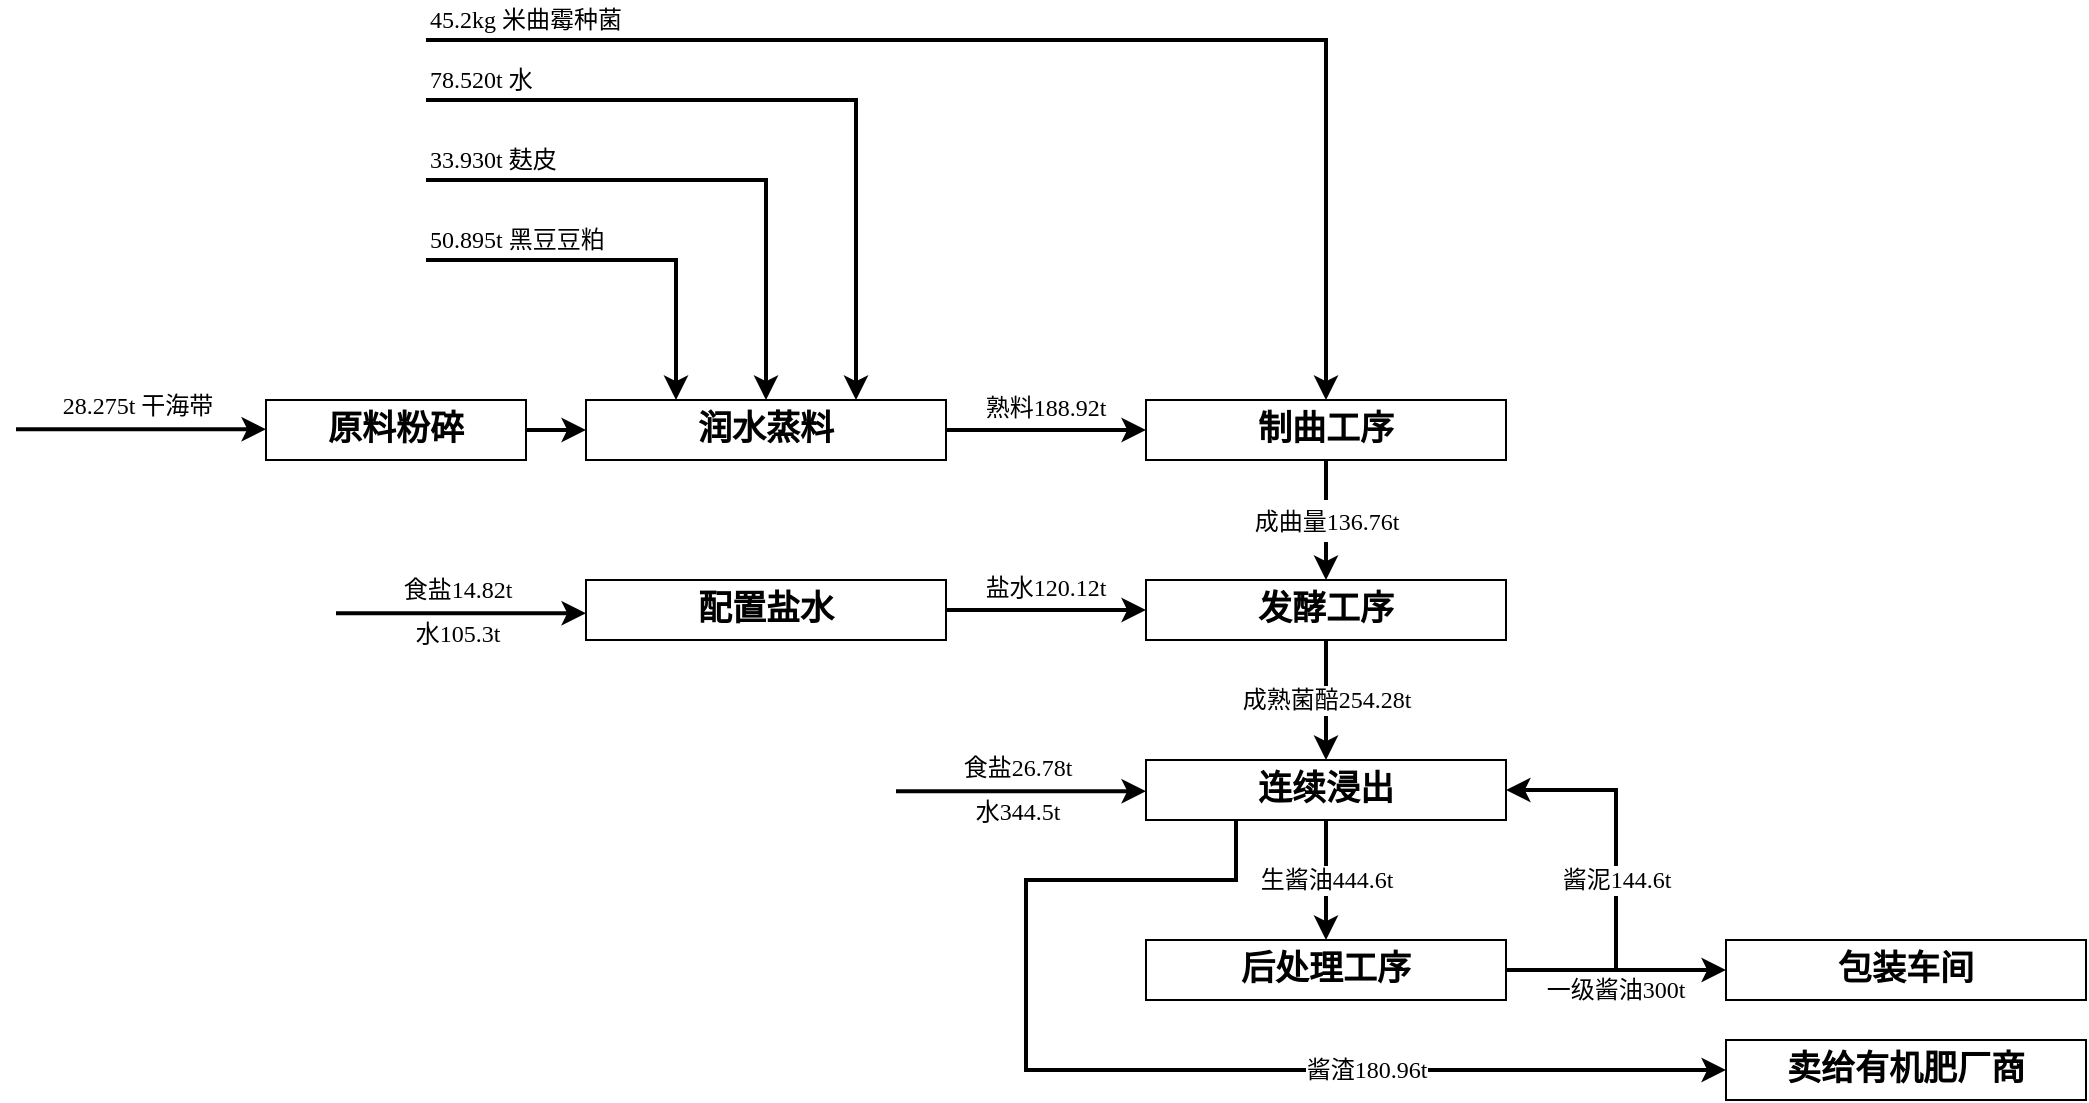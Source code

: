 <mxfile version="20.4.0" type="github">
  <diagram id="1ZSwXiSNdYYqJziJmsc9" name="Page-1">
    <mxGraphModel dx="1336" dy="899" grid="1" gridSize="10" guides="1" tooltips="1" connect="1" arrows="1" fold="1" page="1" pageScale="1" pageWidth="827" pageHeight="1169" math="0" shadow="0">
      <root>
        <mxCell id="0" />
        <mxCell id="1" parent="0" />
        <mxCell id="7I6LDp2iSFCCw0TSjybL-17" value="" style="edgeStyle=orthogonalEdgeStyle;rounded=0;orthogonalLoop=1;jettySize=auto;html=1;strokeWidth=2;fontFamily=Noto Sans Simplified Chinese;fontSource=https%3A%2F%2Ffonts.googleapis.com%2Fcss%3Ffamily%3DNoto%2BSans%2BSimplified%2BChinese;fontSize=17;" edge="1" parent="1" source="7I6LDp2iSFCCw0TSjybL-1" target="7I6LDp2iSFCCw0TSjybL-16">
          <mxGeometry relative="1" as="geometry" />
        </mxCell>
        <mxCell id="7I6LDp2iSFCCw0TSjybL-1" value="&lt;b&gt;&lt;font style=&quot;font-size: 17px;&quot;&gt;润水蒸料&lt;/font&gt;&lt;/b&gt;" style="rounded=0;whiteSpace=wrap;html=1;fontFamily=Noto Sans Simplified Chinese;fontSource=https%3A%2F%2Ffonts.googleapis.com%2Fcss%3Ffamily%3DNoto%2BSans%2BSimplified%2BChinese;" vertex="1" parent="1">
          <mxGeometry x="300" y="270" width="180" height="30" as="geometry" />
        </mxCell>
        <mxCell id="7I6LDp2iSFCCw0TSjybL-3" value="" style="endArrow=classic;html=1;rounded=0;entryX=0.75;entryY=0;entryDx=0;entryDy=0;strokeWidth=2;fontFamily=Noto Sans Simplified Chinese;fontSource=https%3A%2F%2Ffonts.googleapis.com%2Fcss%3Ffamily%3DNoto%2BSans%2BSimplified%2BChinese;" edge="1" parent="1" target="7I6LDp2iSFCCw0TSjybL-1">
          <mxGeometry width="50" height="50" relative="1" as="geometry">
            <mxPoint x="220" y="120" as="sourcePoint" />
            <mxPoint x="420" y="160" as="targetPoint" />
            <Array as="points">
              <mxPoint x="435" y="120" />
            </Array>
          </mxGeometry>
        </mxCell>
        <mxCell id="7I6LDp2iSFCCw0TSjybL-5" value="" style="endArrow=classic;html=1;rounded=0;entryX=0.5;entryY=0;entryDx=0;entryDy=0;strokeWidth=2;fontFamily=Noto Sans Simplified Chinese;fontSource=https%3A%2F%2Ffonts.googleapis.com%2Fcss%3Ffamily%3DNoto%2BSans%2BSimplified%2BChinese;" edge="1" parent="1" target="7I6LDp2iSFCCw0TSjybL-1">
          <mxGeometry width="50" height="50" relative="1" as="geometry">
            <mxPoint x="220" y="160" as="sourcePoint" />
            <mxPoint x="442.5" y="290" as="targetPoint" />
            <Array as="points">
              <mxPoint x="390" y="160" />
            </Array>
          </mxGeometry>
        </mxCell>
        <mxCell id="7I6LDp2iSFCCw0TSjybL-6" value="" style="endArrow=classic;html=1;rounded=0;entryX=0.25;entryY=0;entryDx=0;entryDy=0;strokeWidth=2;fontFamily=Noto Sans Simplified Chinese;fontSource=https%3A%2F%2Ffonts.googleapis.com%2Fcss%3Ffamily%3DNoto%2BSans%2BSimplified%2BChinese;" edge="1" parent="1" target="7I6LDp2iSFCCw0TSjybL-1">
          <mxGeometry width="50" height="50" relative="1" as="geometry">
            <mxPoint x="220" y="200" as="sourcePoint" />
            <mxPoint x="375" y="310" as="targetPoint" />
            <Array as="points">
              <mxPoint x="345" y="200" />
            </Array>
          </mxGeometry>
        </mxCell>
        <mxCell id="7I6LDp2iSFCCw0TSjybL-7" value="50.895t 黑豆豆粕" style="text;html=1;strokeColor=none;fillColor=none;align=left;verticalAlign=middle;whiteSpace=wrap;rounded=0;fontFamily=Noto Sans Simplified Chinese;fontSource=https%3A%2F%2Ffonts.googleapis.com%2Fcss%3Ffamily%3DNoto%2BSans%2BSimplified%2BChinese;" vertex="1" parent="1">
          <mxGeometry x="220" y="180" width="120" height="20" as="geometry" />
        </mxCell>
        <mxCell id="7I6LDp2iSFCCw0TSjybL-8" value="33.930t 麸皮" style="text;html=1;strokeColor=none;fillColor=none;align=left;verticalAlign=middle;whiteSpace=wrap;rounded=0;fontFamily=Noto Sans Simplified Chinese;fontSource=https%3A%2F%2Ffonts.googleapis.com%2Fcss%3Ffamily%3DNoto%2BSans%2BSimplified%2BChinese;" vertex="1" parent="1">
          <mxGeometry x="220" y="140" width="120" height="20" as="geometry" />
        </mxCell>
        <mxCell id="7I6LDp2iSFCCw0TSjybL-9" value="78.520t 水" style="text;html=1;strokeColor=none;fillColor=none;align=left;verticalAlign=middle;whiteSpace=wrap;rounded=0;fontFamily=Noto Sans Simplified Chinese;fontSource=https%3A%2F%2Ffonts.googleapis.com%2Fcss%3Ffamily%3DNoto%2BSans%2BSimplified%2BChinese;" vertex="1" parent="1">
          <mxGeometry x="220" y="100" width="120" height="20" as="geometry" />
        </mxCell>
        <mxCell id="7I6LDp2iSFCCw0TSjybL-11" value="" style="edgeStyle=orthogonalEdgeStyle;rounded=0;orthogonalLoop=1;jettySize=auto;html=1;strokeWidth=2;fontFamily=Noto Sans Simplified Chinese;fontSource=https%3A%2F%2Ffonts.googleapis.com%2Fcss%3Ffamily%3DNoto%2BSans%2BSimplified%2BChinese;fontSize=17;" edge="1" parent="1" source="7I6LDp2iSFCCw0TSjybL-10" target="7I6LDp2iSFCCw0TSjybL-1">
          <mxGeometry relative="1" as="geometry" />
        </mxCell>
        <mxCell id="7I6LDp2iSFCCw0TSjybL-10" value="&lt;span style=&quot;font-size: 17px;&quot;&gt;&lt;b&gt;原料粉碎&lt;/b&gt;&lt;/span&gt;" style="rounded=0;whiteSpace=wrap;html=1;fontFamily=Noto Sans Simplified Chinese;fontSource=https%3A%2F%2Ffonts.googleapis.com%2Fcss%3Ffamily%3DNoto%2BSans%2BSimplified%2BChinese;" vertex="1" parent="1">
          <mxGeometry x="140" y="270" width="130" height="30" as="geometry" />
        </mxCell>
        <mxCell id="7I6LDp2iSFCCw0TSjybL-14" value="" style="endArrow=classic;html=1;rounded=0;strokeWidth=2;fontFamily=Noto Sans Simplified Chinese;fontSource=https%3A%2F%2Ffonts.googleapis.com%2Fcss%3Ffamily%3DNoto%2BSans%2BSimplified%2BChinese;" edge="1" parent="1">
          <mxGeometry width="50" height="50" relative="1" as="geometry">
            <mxPoint x="15" y="284.58" as="sourcePoint" />
            <mxPoint x="140" y="284.58" as="targetPoint" />
            <Array as="points" />
          </mxGeometry>
        </mxCell>
        <mxCell id="7I6LDp2iSFCCw0TSjybL-15" value="28.275t 干海带" style="text;html=1;strokeColor=none;fillColor=none;align=center;verticalAlign=middle;whiteSpace=wrap;rounded=0;fontFamily=Noto Sans Simplified Chinese;fontSource=https%3A%2F%2Ffonts.googleapis.com%2Fcss%3Ffamily%3DNoto%2BSans%2BSimplified%2BChinese;" vertex="1" parent="1">
          <mxGeometry x="16" y="263" width="120" height="20" as="geometry" />
        </mxCell>
        <mxCell id="7I6LDp2iSFCCw0TSjybL-24" value="&lt;font style=&quot;font-size: 12px;&quot;&gt;成曲量136.76t&lt;/font&gt;" style="edgeStyle=orthogonalEdgeStyle;rounded=0;orthogonalLoop=1;jettySize=auto;html=1;strokeWidth=2;fontFamily=Noto Sans Simplified Chinese;fontSource=https%3A%2F%2Ffonts.googleapis.com%2Fcss%3Ffamily%3DNoto%2BSans%2BSimplified%2BChinese;fontSize=17;" edge="1" parent="1" source="7I6LDp2iSFCCw0TSjybL-16" target="7I6LDp2iSFCCw0TSjybL-22">
          <mxGeometry relative="1" as="geometry" />
        </mxCell>
        <mxCell id="7I6LDp2iSFCCw0TSjybL-16" value="&lt;span style=&quot;font-size: 17px;&quot;&gt;&lt;b&gt;制曲工序&lt;/b&gt;&lt;/span&gt;" style="rounded=0;whiteSpace=wrap;html=1;fontFamily=Noto Sans Simplified Chinese;fontSource=https%3A%2F%2Ffonts.googleapis.com%2Fcss%3Ffamily%3DNoto%2BSans%2BSimplified%2BChinese;" vertex="1" parent="1">
          <mxGeometry x="580" y="270" width="180" height="30" as="geometry" />
        </mxCell>
        <mxCell id="7I6LDp2iSFCCw0TSjybL-19" value="熟料188.92t" style="text;html=1;strokeColor=none;fillColor=none;align=center;verticalAlign=middle;whiteSpace=wrap;rounded=0;fontFamily=Noto Sans Simplified Chinese;fontSource=https%3A%2F%2Ffonts.googleapis.com%2Fcss%3Ffamily%3DNoto%2BSans%2BSimplified%2BChinese;" vertex="1" parent="1">
          <mxGeometry x="480" y="264" width="100" height="20" as="geometry" />
        </mxCell>
        <mxCell id="7I6LDp2iSFCCw0TSjybL-20" value="" style="endArrow=classic;html=1;rounded=0;strokeWidth=2;fontFamily=Noto Sans Simplified Chinese;fontSource=https%3A%2F%2Ffonts.googleapis.com%2Fcss%3Ffamily%3DNoto%2BSans%2BSimplified%2BChinese;" edge="1" parent="1" target="7I6LDp2iSFCCw0TSjybL-16">
          <mxGeometry width="50" height="50" relative="1" as="geometry">
            <mxPoint x="220" y="90" as="sourcePoint" />
            <mxPoint x="675" y="220" as="targetPoint" />
            <Array as="points">
              <mxPoint x="670" y="90" />
            </Array>
          </mxGeometry>
        </mxCell>
        <mxCell id="7I6LDp2iSFCCw0TSjybL-21" value="45.2kg 米曲霉种菌" style="text;html=1;strokeColor=none;fillColor=none;align=left;verticalAlign=middle;whiteSpace=wrap;rounded=0;fontFamily=Noto Sans Simplified Chinese;fontSource=https%3A%2F%2Ffonts.googleapis.com%2Fcss%3Ffamily%3DNoto%2BSans%2BSimplified%2BChinese;" vertex="1" parent="1">
          <mxGeometry x="220" y="70" width="120" height="20" as="geometry" />
        </mxCell>
        <mxCell id="7I6LDp2iSFCCw0TSjybL-35" value="成熟菌醅254.28t" style="edgeStyle=orthogonalEdgeStyle;rounded=0;orthogonalLoop=1;jettySize=auto;html=1;strokeWidth=2;fontFamily=Noto Sans Simplified Chinese;fontSource=https%3A%2F%2Ffonts.googleapis.com%2Fcss%3Ffamily%3DNoto%2BSans%2BSimplified%2BChinese;fontSize=12;" edge="1" parent="1" source="7I6LDp2iSFCCw0TSjybL-22" target="7I6LDp2iSFCCw0TSjybL-34">
          <mxGeometry relative="1" as="geometry" />
        </mxCell>
        <mxCell id="7I6LDp2iSFCCw0TSjybL-22" value="&lt;span style=&quot;font-size: 17px;&quot;&gt;&lt;b&gt;发酵工序&lt;/b&gt;&lt;/span&gt;" style="rounded=0;whiteSpace=wrap;html=1;fontFamily=Noto Sans Simplified Chinese;fontSource=https%3A%2F%2Ffonts.googleapis.com%2Fcss%3Ffamily%3DNoto%2BSans%2BSimplified%2BChinese;" vertex="1" parent="1">
          <mxGeometry x="580" y="360" width="180" height="30" as="geometry" />
        </mxCell>
        <mxCell id="7I6LDp2iSFCCw0TSjybL-32" value="" style="edgeStyle=orthogonalEdgeStyle;rounded=0;orthogonalLoop=1;jettySize=auto;html=1;strokeWidth=2;fontFamily=Noto Sans Simplified Chinese;fontSource=https%3A%2F%2Ffonts.googleapis.com%2Fcss%3Ffamily%3DNoto%2BSans%2BSimplified%2BChinese;fontSize=17;" edge="1" parent="1" source="7I6LDp2iSFCCw0TSjybL-28" target="7I6LDp2iSFCCw0TSjybL-22">
          <mxGeometry relative="1" as="geometry" />
        </mxCell>
        <mxCell id="7I6LDp2iSFCCw0TSjybL-28" value="&lt;b&gt;&lt;font style=&quot;font-size: 17px;&quot;&gt;配置盐水&lt;/font&gt;&lt;/b&gt;" style="rounded=0;whiteSpace=wrap;html=1;fontFamily=Noto Sans Simplified Chinese;fontSource=https%3A%2F%2Ffonts.googleapis.com%2Fcss%3Ffamily%3DNoto%2BSans%2BSimplified%2BChinese;" vertex="1" parent="1">
          <mxGeometry x="300" y="360" width="180" height="30" as="geometry" />
        </mxCell>
        <mxCell id="7I6LDp2iSFCCw0TSjybL-29" value="" style="endArrow=classic;html=1;rounded=0;strokeWidth=2;fontFamily=Noto Sans Simplified Chinese;fontSource=https%3A%2F%2Ffonts.googleapis.com%2Fcss%3Ffamily%3DNoto%2BSans%2BSimplified%2BChinese;" edge="1" parent="1">
          <mxGeometry width="50" height="50" relative="1" as="geometry">
            <mxPoint x="175" y="376.58" as="sourcePoint" />
            <mxPoint x="300" y="376.58" as="targetPoint" />
            <Array as="points" />
          </mxGeometry>
        </mxCell>
        <mxCell id="7I6LDp2iSFCCw0TSjybL-30" value="食盐14.82t" style="text;html=1;strokeColor=none;fillColor=none;align=center;verticalAlign=middle;whiteSpace=wrap;rounded=0;fontFamily=Noto Sans Simplified Chinese;fontSource=https%3A%2F%2Ffonts.googleapis.com%2Fcss%3Ffamily%3DNoto%2BSans%2BSimplified%2BChinese;" vertex="1" parent="1">
          <mxGeometry x="176" y="355" width="120" height="20" as="geometry" />
        </mxCell>
        <mxCell id="7I6LDp2iSFCCw0TSjybL-31" value="水105.3t" style="text;html=1;strokeColor=none;fillColor=none;align=center;verticalAlign=middle;whiteSpace=wrap;rounded=0;fontFamily=Noto Sans Simplified Chinese;fontSource=https%3A%2F%2Ffonts.googleapis.com%2Fcss%3Ffamily%3DNoto%2BSans%2BSimplified%2BChinese;" vertex="1" parent="1">
          <mxGeometry x="176" y="377" width="120" height="20" as="geometry" />
        </mxCell>
        <mxCell id="7I6LDp2iSFCCw0TSjybL-33" value="&lt;span style=&quot;background-color: rgb(255, 255, 255);&quot;&gt;盐水120.12t&lt;/span&gt;" style="text;html=1;strokeColor=none;fillColor=none;align=center;verticalAlign=middle;whiteSpace=wrap;rounded=0;fontFamily=Noto Sans Simplified Chinese;fontSource=https%3A%2F%2Ffonts.googleapis.com%2Fcss%3Ffamily%3DNoto%2BSans%2BSimplified%2BChinese;" vertex="1" parent="1">
          <mxGeometry x="480" y="354" width="100" height="20" as="geometry" />
        </mxCell>
        <mxCell id="7I6LDp2iSFCCw0TSjybL-40" value="生酱油444.6t" style="edgeStyle=orthogonalEdgeStyle;rounded=0;orthogonalLoop=1;jettySize=auto;html=1;strokeWidth=2;fontFamily=Noto Sans Simplified Chinese;fontSource=https%3A%2F%2Ffonts.googleapis.com%2Fcss%3Ffamily%3DNoto%2BSans%2BSimplified%2BChinese;fontSize=12;" edge="1" parent="1" source="7I6LDp2iSFCCw0TSjybL-34" target="7I6LDp2iSFCCw0TSjybL-39">
          <mxGeometry relative="1" as="geometry" />
        </mxCell>
        <mxCell id="7I6LDp2iSFCCw0TSjybL-47" style="edgeStyle=orthogonalEdgeStyle;rounded=0;orthogonalLoop=1;jettySize=auto;html=1;exitX=0.25;exitY=1;exitDx=0;exitDy=0;strokeWidth=2;fontFamily=Noto Sans Simplified Chinese;fontSource=https%3A%2F%2Ffonts.googleapis.com%2Fcss%3Ffamily%3DNoto%2BSans%2BSimplified%2BChinese;fontSize=12;entryX=0;entryY=0.5;entryDx=0;entryDy=0;" edge="1" parent="1" source="7I6LDp2iSFCCw0TSjybL-34" target="7I6LDp2iSFCCw0TSjybL-45">
          <mxGeometry relative="1" as="geometry">
            <mxPoint x="470" y="590" as="targetPoint" />
            <Array as="points">
              <mxPoint x="625" y="510" />
              <mxPoint x="520" y="510" />
              <mxPoint x="520" y="605" />
            </Array>
          </mxGeometry>
        </mxCell>
        <mxCell id="7I6LDp2iSFCCw0TSjybL-48" value="酱渣180.96t" style="edgeLabel;html=1;align=center;verticalAlign=middle;resizable=0;points=[];fontSize=12;fontFamily=Noto Sans Simplified Chinese;" vertex="1" connectable="0" parent="7I6LDp2iSFCCw0TSjybL-47">
          <mxGeometry x="0.324" y="-1" relative="1" as="geometry">
            <mxPoint x="16" y="-1" as="offset" />
          </mxGeometry>
        </mxCell>
        <mxCell id="7I6LDp2iSFCCw0TSjybL-34" value="&lt;span style=&quot;font-size: 17px;&quot;&gt;&lt;b&gt;连续浸出&lt;/b&gt;&lt;/span&gt;" style="rounded=0;whiteSpace=wrap;html=1;fontFamily=Noto Sans Simplified Chinese;fontSource=https%3A%2F%2Ffonts.googleapis.com%2Fcss%3Ffamily%3DNoto%2BSans%2BSimplified%2BChinese;" vertex="1" parent="1">
          <mxGeometry x="580" y="450" width="180" height="30" as="geometry" />
        </mxCell>
        <mxCell id="7I6LDp2iSFCCw0TSjybL-36" value="" style="endArrow=classic;html=1;rounded=0;strokeWidth=2;fontFamily=Noto Sans Simplified Chinese;fontSource=https%3A%2F%2Ffonts.googleapis.com%2Fcss%3Ffamily%3DNoto%2BSans%2BSimplified%2BChinese;" edge="1" parent="1">
          <mxGeometry width="50" height="50" relative="1" as="geometry">
            <mxPoint x="455" y="465.58" as="sourcePoint" />
            <mxPoint x="580" y="465.58" as="targetPoint" />
            <Array as="points" />
          </mxGeometry>
        </mxCell>
        <mxCell id="7I6LDp2iSFCCw0TSjybL-37" value="食盐26.78t" style="text;html=1;strokeColor=none;fillColor=none;align=center;verticalAlign=middle;whiteSpace=wrap;rounded=0;fontFamily=Noto Sans Simplified Chinese;fontSource=https%3A%2F%2Ffonts.googleapis.com%2Fcss%3Ffamily%3DNoto%2BSans%2BSimplified%2BChinese;" vertex="1" parent="1">
          <mxGeometry x="456" y="444" width="120" height="20" as="geometry" />
        </mxCell>
        <mxCell id="7I6LDp2iSFCCw0TSjybL-38" value="水344.5t" style="text;html=1;strokeColor=none;fillColor=none;align=center;verticalAlign=middle;whiteSpace=wrap;rounded=0;fontFamily=Noto Sans Simplified Chinese;fontSource=https%3A%2F%2Ffonts.googleapis.com%2Fcss%3Ffamily%3DNoto%2BSans%2BSimplified%2BChinese;" vertex="1" parent="1">
          <mxGeometry x="456" y="466" width="120" height="20" as="geometry" />
        </mxCell>
        <mxCell id="7I6LDp2iSFCCw0TSjybL-42" value="" style="edgeStyle=orthogonalEdgeStyle;rounded=0;orthogonalLoop=1;jettySize=auto;html=1;strokeWidth=2;fontFamily=Noto Sans Simplified Chinese;fontSource=https%3A%2F%2Ffonts.googleapis.com%2Fcss%3Ffamily%3DNoto%2BSans%2BSimplified%2BChinese;fontSize=12;" edge="1" parent="1" source="7I6LDp2iSFCCw0TSjybL-39" target="7I6LDp2iSFCCw0TSjybL-41">
          <mxGeometry relative="1" as="geometry" />
        </mxCell>
        <mxCell id="7I6LDp2iSFCCw0TSjybL-39" value="&lt;span style=&quot;font-size: 17px;&quot;&gt;&lt;b&gt;后处理工序&lt;/b&gt;&lt;/span&gt;" style="rounded=0;whiteSpace=wrap;html=1;fontFamily=Noto Sans Simplified Chinese;fontSource=https%3A%2F%2Ffonts.googleapis.com%2Fcss%3Ffamily%3DNoto%2BSans%2BSimplified%2BChinese;" vertex="1" parent="1">
          <mxGeometry x="580" y="540" width="180" height="30" as="geometry" />
        </mxCell>
        <mxCell id="7I6LDp2iSFCCw0TSjybL-41" value="&lt;span style=&quot;font-size: 17px;&quot;&gt;&lt;b&gt;包装车间&lt;/b&gt;&lt;/span&gt;" style="rounded=0;whiteSpace=wrap;html=1;fontFamily=Noto Sans Simplified Chinese;fontSource=https%3A%2F%2Ffonts.googleapis.com%2Fcss%3Ffamily%3DNoto%2BSans%2BSimplified%2BChinese;" vertex="1" parent="1">
          <mxGeometry x="870" y="540" width="180" height="30" as="geometry" />
        </mxCell>
        <mxCell id="7I6LDp2iSFCCw0TSjybL-44" value="酱泥144.6t" style="edgeStyle=orthogonalEdgeStyle;rounded=0;orthogonalLoop=1;jettySize=auto;html=1;strokeWidth=2;fontFamily=Noto Sans Simplified Chinese;fontSource=https%3A%2F%2Ffonts.googleapis.com%2Fcss%3Ffamily%3DNoto%2BSans%2BSimplified%2BChinese;fontSize=12;entryX=1;entryY=0.5;entryDx=0;entryDy=0;exitX=0.5;exitY=0;exitDx=0;exitDy=0;" edge="1" parent="1" source="7I6LDp2iSFCCw0TSjybL-43" target="7I6LDp2iSFCCw0TSjybL-34">
          <mxGeometry x="-0.379" relative="1" as="geometry">
            <mxPoint x="815" y="460" as="targetPoint" />
            <Array as="points">
              <mxPoint x="815" y="465" />
            </Array>
            <mxPoint as="offset" />
          </mxGeometry>
        </mxCell>
        <mxCell id="7I6LDp2iSFCCw0TSjybL-43" value="一级酱油300t" style="text;html=1;strokeColor=none;fillColor=none;align=center;verticalAlign=middle;whiteSpace=wrap;rounded=0;fontFamily=Noto Sans Simplified Chinese;fontSource=https%3A%2F%2Ffonts.googleapis.com%2Fcss%3Ffamily%3DNoto%2BSans%2BSimplified%2BChinese;" vertex="1" parent="1">
          <mxGeometry x="765" y="555" width="100" height="20" as="geometry" />
        </mxCell>
        <mxCell id="7I6LDp2iSFCCw0TSjybL-45" value="&lt;span style=&quot;font-size: 17px;&quot;&gt;&lt;b&gt;卖给有机肥厂商&lt;/b&gt;&lt;/span&gt;" style="rounded=0;whiteSpace=wrap;html=1;fontFamily=Noto Sans Simplified Chinese;fontSource=https%3A%2F%2Ffonts.googleapis.com%2Fcss%3Ffamily%3DNoto%2BSans%2BSimplified%2BChinese;" vertex="1" parent="1">
          <mxGeometry x="870" y="590" width="180" height="30" as="geometry" />
        </mxCell>
      </root>
    </mxGraphModel>
  </diagram>
</mxfile>
